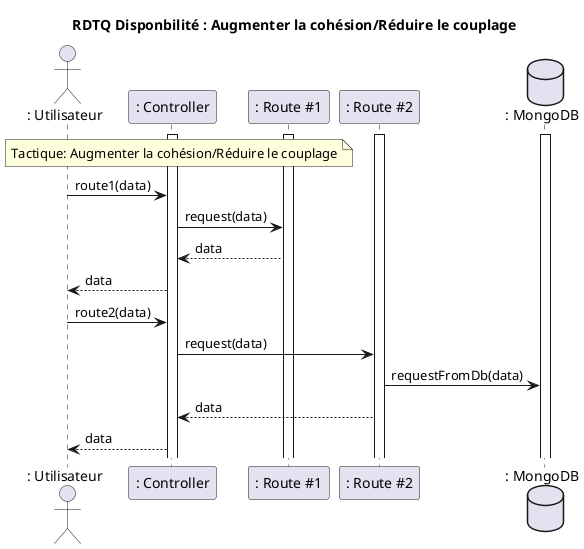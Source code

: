 @startuml
title RDTQ Disponbilité : Augmenter la cohésion/Réduire le couplage

actor ": Utilisateur" as user
participant ": Controller" as controller
participant ": Route #1" as r1
participant ": Route #2" as r2
database ": MongoDB" as db

note over user, r1: Tactique: Augmenter la cohésion/Réduire le couplage

activate controller
activate r2
activate r1
activate db

note left : scénario d'un call api d'utilisateur, \n Example général d'une requete fait par l'utilisateur pour démontrer \n l'augmentation de la cohésion et la réduction de couplage.

user -> controller: route1(data)
controller-> r1: request(data)
r1 --> controller: data
controller--> user : data

user -> controller: route2(data)
controller-> r2: request(data)
r2 -> db : requestFromDb(data)
r2 --> controller: data
controller--> user : data
@enduml
